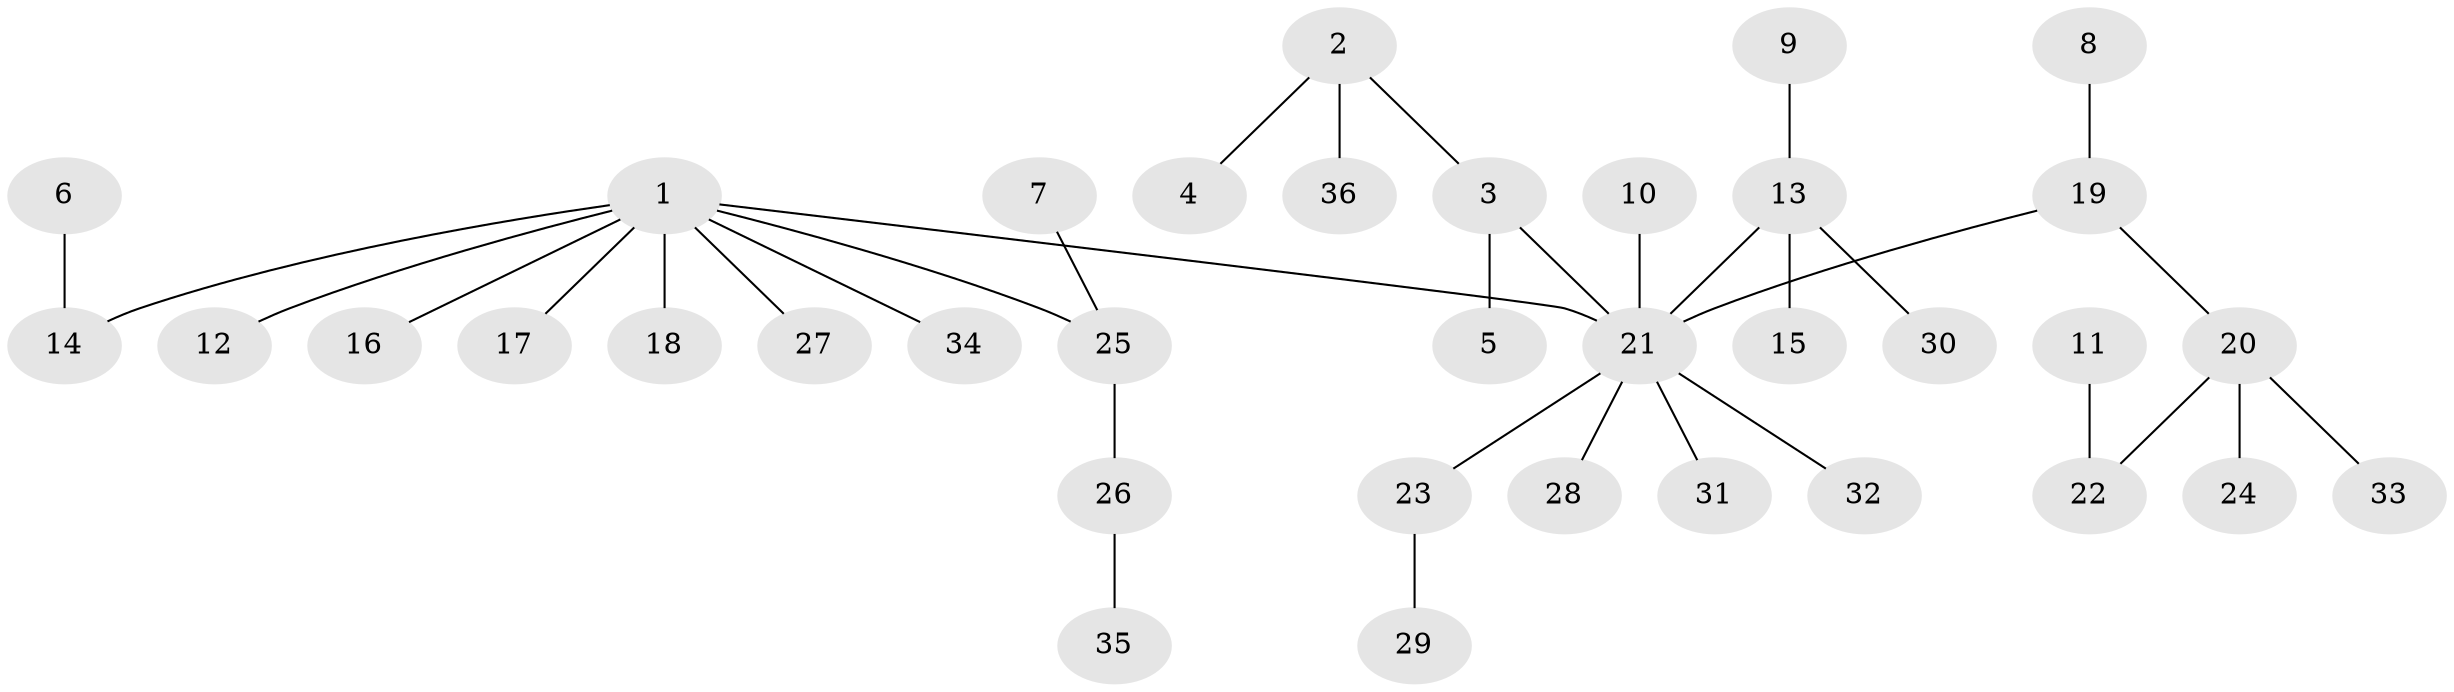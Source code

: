 // original degree distribution, {4: 0.07042253521126761, 9: 0.014084507042253521, 3: 0.11267605633802817, 2: 0.30985915492957744, 5: 0.028169014084507043, 1: 0.4647887323943662}
// Generated by graph-tools (version 1.1) at 2025/26/03/09/25 03:26:23]
// undirected, 36 vertices, 35 edges
graph export_dot {
graph [start="1"]
  node [color=gray90,style=filled];
  1;
  2;
  3;
  4;
  5;
  6;
  7;
  8;
  9;
  10;
  11;
  12;
  13;
  14;
  15;
  16;
  17;
  18;
  19;
  20;
  21;
  22;
  23;
  24;
  25;
  26;
  27;
  28;
  29;
  30;
  31;
  32;
  33;
  34;
  35;
  36;
  1 -- 12 [weight=1.0];
  1 -- 14 [weight=1.0];
  1 -- 16 [weight=1.0];
  1 -- 17 [weight=1.0];
  1 -- 18 [weight=1.0];
  1 -- 21 [weight=1.0];
  1 -- 25 [weight=1.0];
  1 -- 27 [weight=1.0];
  1 -- 34 [weight=1.0];
  2 -- 3 [weight=1.0];
  2 -- 4 [weight=1.0];
  2 -- 36 [weight=1.0];
  3 -- 5 [weight=1.0];
  3 -- 21 [weight=1.0];
  6 -- 14 [weight=1.0];
  7 -- 25 [weight=1.0];
  8 -- 19 [weight=1.0];
  9 -- 13 [weight=1.0];
  10 -- 21 [weight=1.0];
  11 -- 22 [weight=1.0];
  13 -- 15 [weight=1.0];
  13 -- 21 [weight=1.0];
  13 -- 30 [weight=1.0];
  19 -- 20 [weight=1.0];
  19 -- 21 [weight=1.0];
  20 -- 22 [weight=1.0];
  20 -- 24 [weight=1.0];
  20 -- 33 [weight=1.0];
  21 -- 23 [weight=1.0];
  21 -- 28 [weight=1.0];
  21 -- 31 [weight=1.0];
  21 -- 32 [weight=1.0];
  23 -- 29 [weight=1.0];
  25 -- 26 [weight=1.0];
  26 -- 35 [weight=1.0];
}
